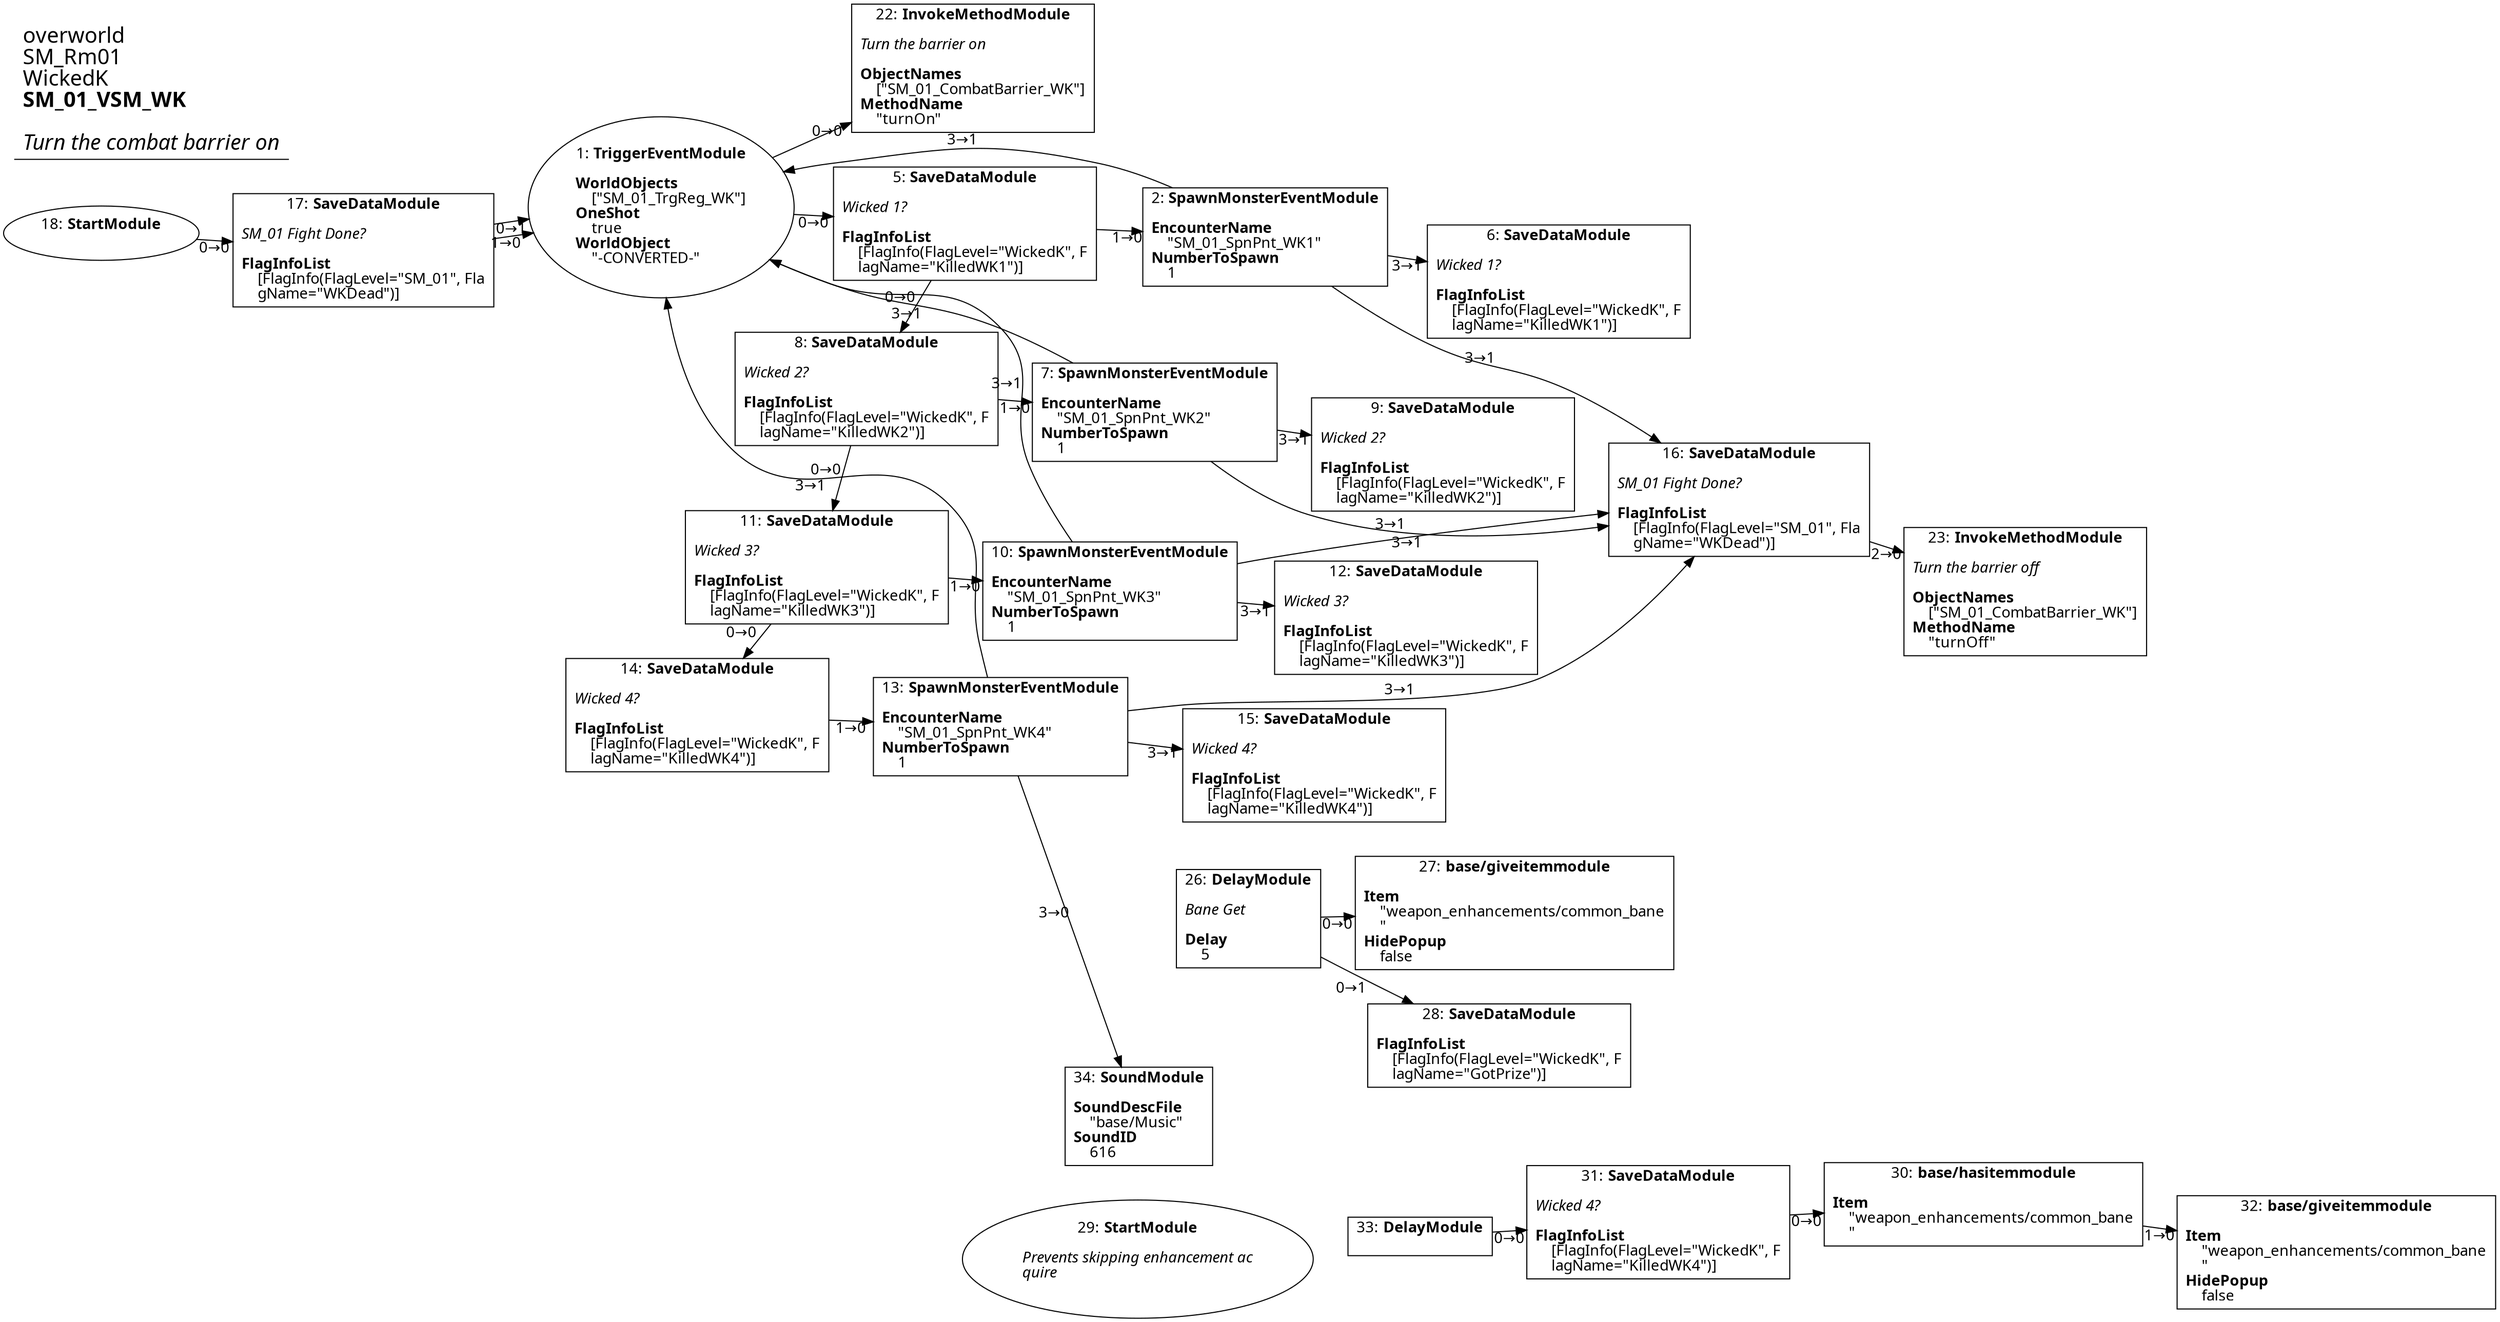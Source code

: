 digraph {
    layout = fdp;
    overlap = prism;
    sep = "+16";
    splines = spline;

    node [ shape = box ];

    graph [ fontname = "Segoe UI" ];
    node [ fontname = "Segoe UI" ];
    edge [ fontname = "Segoe UI" ];

    1 [ label = <1: <b>TriggerEventModule</b><br/><br/><b>WorldObjects</b><br align="left"/>    [&quot;SM_01_TrgReg_WK&quot;]<br align="left"/><b>OneShot</b><br align="left"/>    true<br align="left"/><b>WorldObject</b><br align="left"/>    &quot;-CONVERTED-&quot;<br align="left"/>> ];
    1 [ shape = oval ]
    1 [ pos = "-0.223,-0.18300001!" ];
    1 -> 5 [ label = "0→0" ];
    1 -> 22 [ label = "0→0" ];

    2 [ label = <2: <b>SpawnMonsterEventModule</b><br/><br/><b>EncounterName</b><br align="left"/>    &quot;SM_01_SpnPnt_WK1&quot;<br align="left"/><b>NumberToSpawn</b><br align="left"/>    1<br align="left"/>> ];
    2 [ pos = "0.39900002,-0.20500001!" ];
    2 -> 6 [ label = "3→1" ];
    2 -> 1 [ label = "3→1" ];
    2 -> 16 [ label = "3→1" ];

    5 [ label = <5: <b>SaveDataModule</b><br/><br/><i>Wicked 1?<br align="left"/></i><br align="left"/><b>FlagInfoList</b><br align="left"/>    [FlagInfo(FlagLevel=&quot;WickedK&quot;, F<br align="left"/>    lagName=&quot;KilledWK1&quot;)]<br align="left"/>> ];
    5 [ pos = "0.132,-0.18200001!" ];
    5 -> 2 [ label = "1→0" ];
    5 -> 8 [ label = "0→0" ];

    6 [ label = <6: <b>SaveDataModule</b><br/><br/><i>Wicked 1?<br align="left"/></i><br align="left"/><b>FlagInfoList</b><br align="left"/>    [FlagInfo(FlagLevel=&quot;WickedK&quot;, F<br align="left"/>    lagName=&quot;KilledWK1&quot;)]<br align="left"/>> ];
    6 [ pos = "0.71800005,-0.25100002!" ];

    7 [ label = <7: <b>SpawnMonsterEventModule</b><br/><br/><b>EncounterName</b><br align="left"/>    &quot;SM_01_SpnPnt_WK2&quot;<br align="left"/><b>NumberToSpawn</b><br align="left"/>    1<br align="left"/>> ];
    7 [ pos = "0.39900002,-0.47400004!" ];
    7 -> 9 [ label = "3→1" ];
    7 -> 1 [ label = "3→1" ];
    7 -> 16 [ label = "3→1" ];

    8 [ label = <8: <b>SaveDataModule</b><br/><br/><i>Wicked 2?<br align="left"/></i><br align="left"/><b>FlagInfoList</b><br align="left"/>    [FlagInfo(FlagLevel=&quot;WickedK&quot;, F<br align="left"/>    lagName=&quot;KilledWK2&quot;)]<br align="left"/>> ];
    8 [ pos = "0.134,-0.45100003!" ];
    8 -> 7 [ label = "1→0" ];
    8 -> 11 [ label = "0→0" ];

    9 [ label = <9: <b>SaveDataModule</b><br/><br/><i>Wicked 2?<br align="left"/></i><br align="left"/><b>FlagInfoList</b><br align="left"/>    [FlagInfo(FlagLevel=&quot;WickedK&quot;, F<br align="left"/>    lagName=&quot;KilledWK2&quot;)]<br align="left"/>> ];
    9 [ pos = "0.71800005,-0.52000004!" ];

    10 [ label = <10: <b>SpawnMonsterEventModule</b><br/><br/><b>EncounterName</b><br align="left"/>    &quot;SM_01_SpnPnt_WK3&quot;<br align="left"/><b>NumberToSpawn</b><br align="left"/>    1<br align="left"/>> ];
    10 [ pos = "0.40500003,-0.767!" ];
    10 -> 12 [ label = "3→1" ];
    10 -> 1 [ label = "3→1" ];
    10 -> 16 [ label = "3→1" ];

    11 [ label = <11: <b>SaveDataModule</b><br/><br/><i>Wicked 3?<br align="left"/></i><br align="left"/><b>FlagInfoList</b><br align="left"/>    [FlagInfo(FlagLevel=&quot;WickedK&quot;, F<br align="left"/>    lagName=&quot;KilledWK3&quot;)]<br align="left"/>> ];
    11 [ pos = "0.13800001,-0.744!" ];
    11 -> 10 [ label = "1→0" ];
    11 -> 14 [ label = "0→0" ];

    12 [ label = <12: <b>SaveDataModule</b><br/><br/><i>Wicked 3?<br align="left"/></i><br align="left"/><b>FlagInfoList</b><br align="left"/>    [FlagInfo(FlagLevel=&quot;WickedK&quot;, F<br align="left"/>    lagName=&quot;KilledWK3&quot;)]<br align="left"/>> ];
    12 [ pos = "0.72400004,-0.813!" ];

    13 [ label = <13: <b>SpawnMonsterEventModule</b><br/><br/><b>EncounterName</b><br align="left"/>    &quot;SM_01_SpnPnt_WK4&quot;<br align="left"/><b>NumberToSpawn</b><br align="left"/>    1<br align="left"/>> ];
    13 [ pos = "0.40500003,-1.034!" ];
    13 -> 15 [ label = "3→1" ];
    13 -> 1 [ label = "3→1" ];
    13 -> 16 [ label = "3→1" ];
    13 -> 34 [ label = "3→0" ];

    14 [ label = <14: <b>SaveDataModule</b><br/><br/><i>Wicked 4?<br align="left"/></i><br align="left"/><b>FlagInfoList</b><br align="left"/>    [FlagInfo(FlagLevel=&quot;WickedK&quot;, F<br align="left"/>    lagName=&quot;KilledWK4&quot;)]<br align="left"/>> ];
    14 [ pos = "0.13900001,-1.011!" ];
    14 -> 13 [ label = "1→0" ];

    15 [ label = <15: <b>SaveDataModule</b><br/><br/><i>Wicked 4?<br align="left"/></i><br align="left"/><b>FlagInfoList</b><br align="left"/>    [FlagInfo(FlagLevel=&quot;WickedK&quot;, F<br align="left"/>    lagName=&quot;KilledWK4&quot;)]<br align="left"/>> ];
    15 [ pos = "0.72400004,-1.08!" ];

    16 [ label = <16: <b>SaveDataModule</b><br/><br/><i>SM_01 Fight Done?<br align="left"/></i><br align="left"/><b>FlagInfoList</b><br align="left"/>    [FlagInfo(FlagLevel=&quot;SM_01&quot;, Fla<br align="left"/>    gName=&quot;WKDead&quot;)]<br align="left"/>> ];
    16 [ pos = "1.0580001,-0.574!" ];
    16 -> 23 [ label = "2→0" ];

    17 [ label = <17: <b>SaveDataModule</b><br/><br/><i>SM_01 Fight Done?<br align="left"/></i><br align="left"/><b>FlagInfoList</b><br align="left"/>    [FlagInfo(FlagLevel=&quot;SM_01&quot;, Fla<br align="left"/>    gName=&quot;WKDead&quot;)]<br align="left"/>> ];
    17 [ pos = "-0.48800004,-0.20500001!" ];
    17 -> 1 [ label = "0→1" ];
    17 -> 1 [ label = "1→0" ];

    18 [ label = <18: <b>StartModule</b><br/><br/>> ];
    18 [ shape = oval ]
    18 [ pos = "-0.70000005,-0.20500001!" ];
    18 -> 17 [ label = "0→0" ];

    22 [ label = <22: <b>InvokeMethodModule</b><br/><br/><i>Turn the barrier on<br align="left"/></i><br align="left"/><b>ObjectNames</b><br align="left"/>    [&quot;SM_01_CombatBarrier_WK&quot;]<br align="left"/><b>MethodName</b><br align="left"/>    &quot;turnOn&quot;<br align="left"/>> ];
    22 [ pos = "0.133,-0.018000001!" ];

    23 [ label = <23: <b>InvokeMethodModule</b><br/><br/><i>Turn the barrier off<br align="left"/></i><br align="left"/><b>ObjectNames</b><br align="left"/>    [&quot;SM_01_CombatBarrier_WK&quot;]<br align="left"/><b>MethodName</b><br align="left"/>    &quot;turnOff&quot;<br align="left"/>> ];
    23 [ pos = "1.2820001,-0.643!" ];

    26 [ label = <26: <b>DelayModule</b><br/><br/><i>Bane Get<br align="left"/></i><br align="left"/><b>Delay</b><br align="left"/>    5<br align="left"/>> ];
    26 [ pos = "0.72300005,-1.233!" ];
    26 -> 27 [ label = "0→0" ];
    26 -> 28 [ label = "0→1" ];

    27 [ label = <27: <b>base/giveitemmodule</b><br/><br/><b>Item</b><br align="left"/>    &quot;weapon_enhancements/common_bane<br align="left"/>    &quot;<br align="left"/><b>HidePopup</b><br align="left"/>    false<br align="left"/>> ];
    27 [ pos = "0.92700005,-1.233!" ];

    28 [ label = <28: <b>SaveDataModule</b><br/><br/><b>FlagInfoList</b><br align="left"/>    [FlagInfo(FlagLevel=&quot;WickedK&quot;, F<br align="left"/>    lagName=&quot;GotPrize&quot;)]<br align="left"/>> ];
    28 [ pos = "0.9250001,-1.338!" ];

    29 [ label = <29: <b>StartModule</b><br/><br/><i>Prevents skipping enhancement ac<br align="left"/>quire<br align="left"/></i><br align="left"/>> ];
    29 [ shape = oval ]
    29 [ pos = "0.71800005,-1.6530001!" ];

    30 [ label = <30: <b>base/hasitemmodule</b><br/><br/><b>Item</b><br align="left"/>    &quot;weapon_enhancements/common_bane<br align="left"/>    &quot;<br align="left"/>> ];
    30 [ pos = "1.315,-1.6530001!" ];
    30 -> 32 [ label = "1→0" ];

    31 [ label = <31: <b>SaveDataModule</b><br/><br/><i>Wicked 4?<br align="left"/></i><br align="left"/><b>FlagInfoList</b><br align="left"/>    [FlagInfo(FlagLevel=&quot;WickedK&quot;, F<br align="left"/>    lagName=&quot;KilledWK4&quot;)]<br align="left"/>> ];
    31 [ pos = "1.088,-1.6530001!" ];
    31 -> 30 [ label = "0→0" ];

    32 [ label = <32: <b>base/giveitemmodule</b><br/><br/><b>Item</b><br align="left"/>    &quot;weapon_enhancements/common_bane<br align="left"/>    &quot;<br align="left"/><b>HidePopup</b><br align="left"/>    false<br align="left"/>> ];
    32 [ pos = "1.4950001,-1.6760001!" ];

    33 [ label = <33: <b>DelayModule</b><br/><br/>> ];
    33 [ pos = "0.90800005,-1.6530001!" ];
    33 -> 31 [ label = "0→0" ];

    34 [ label = <34: <b>SoundModule</b><br/><br/><b>SoundDescFile</b><br align="left"/>    &quot;base/Music&quot;<br align="left"/><b>SoundID</b><br align="left"/>    616<br align="left"/>> ];
    34 [ pos = "0.721,-1.4590001!" ];

    title [ pos = "-0.70100003,-0.017!" ];
    title [ shape = underline ];
    title [ label = <<font point-size="20">overworld<br align="left"/>SM_Rm01<br align="left"/>WickedK<br align="left"/><b>SM_01_VSM_WK</b><br align="left"/><br/><i>Turn the combat barrier on</i><br align="left"/></font>> ];
}
